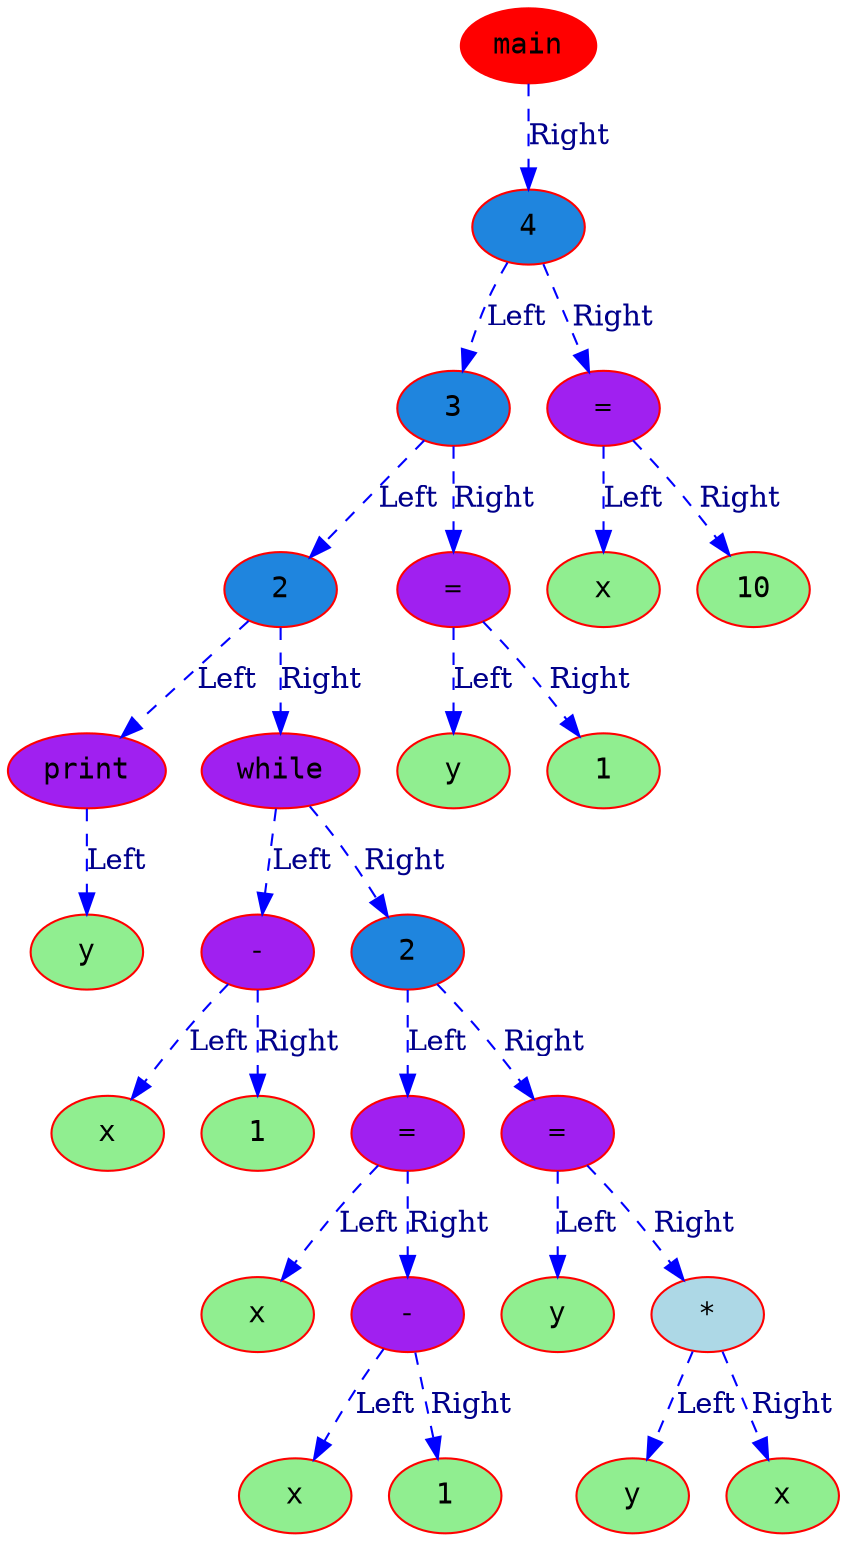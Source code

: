 digraph PL_TREE {
node [color = Red, fontname = Courier, style = filled, shape=ellipse, fillcolor = purple]
edge [color = Blue, style=dashed]
"00C3F500" [label = "y",style = filled, fillcolor = lightgreen] 
"00C3F640" -> "00C3F500" [label="Left", fontcolor=darkblue]
"00C3F640" [label = "print",style = filled, fillcolor = purple] 
"00C3F080" -> "00C3F640" [label="Left", fontcolor=darkblue]
"00C3F280" [label = "x",style = filled, fillcolor = lightgreen] 
"00C3F780" -> "00C3F280" [label="Left", fontcolor=darkblue]
"00C3F6C0" [label = "1",style = filled, fillcolor = lightgreen] 
"00C3F780" -> "00C3F6C0" [label="Right", fontcolor=darkblue]
"00C3F780" [label = "-",style = filled, fillcolor = purple] 
"00C3F740" -> "00C3F780" [label="Left", fontcolor=darkblue]
"00C3F3C0" [label = "x",style = filled, fillcolor = lightgreen] 
"00C3F600" -> "00C3F3C0" [label="Left", fontcolor=darkblue]
"00C3F680" [label = "x",style = filled, fillcolor = lightgreen] 
"00C3F140" -> "00C3F680" [label="Left", fontcolor=darkblue]
"00C3F4C0" [label = "1",style = filled, fillcolor = lightgreen] 
"00C3F140" -> "00C3F4C0" [label="Right", fontcolor=darkblue]
"00C3F140" [label = "-",style = filled, fillcolor = purple] 
"00C3F600" -> "00C3F140" [label="Right", fontcolor=darkblue]
"00C3F600" [label = "=",style = filled, fillcolor = purple] 
"00C3F340" -> "00C3F600" [label="Left", fontcolor=darkblue]
"00C3F2C0" [label = "y",style = filled, fillcolor = lightgreen] 
"00C3F380" -> "00C3F2C0" [label="Left", fontcolor=darkblue]
"00C3F100" [label = "y",style = filled, fillcolor = lightgreen] 
"00C3F7C0" -> "00C3F100" [label="Left", fontcolor=darkblue]
"00C3F480" [label = "x",style = filled, fillcolor = lightgreen] 
"00C3F7C0" -> "00C3F480" [label="Right", fontcolor=darkblue]
"00C3F7C0" [label = "*",style = filled, fillcolor = lightblue] 
"00C3F380" -> "00C3F7C0" [label="Right", fontcolor=darkblue]
"00C3F380" [label = "=",style = filled, fillcolor = purple] 
"00C3F340" -> "00C3F380" [label="Right", fontcolor=darkblue]
"00C3F340" [label = "2",style = filled, fillcolor = "#1F85DE"] 
"00C3F740" -> "00C3F340" [label="Right", fontcolor=darkblue]
"00C3F740" [label = "while",style = filled, fillcolor = purple] 
"00C3F080" -> "00C3F740" [label="Right", fontcolor=darkblue]
"00C3F080" [label = "2",style = filled, fillcolor = "#1F85DE"] 
"00C3F440" -> "00C3F080" [label="Left", fontcolor=darkblue]
"00C3D5D0" [label = "y",style = filled, fillcolor = lightgreen] 
"00C3D690" -> "00C3D5D0" [label="Left", fontcolor=darkblue]
"00C3D610" [label = "1",style = filled, fillcolor = lightgreen] 
"00C3D690" -> "00C3D610" [label="Right", fontcolor=darkblue]
"00C3D690" [label = "=",style = filled, fillcolor = purple] 
"00C3F440" -> "00C3D690" [label="Right", fontcolor=darkblue]
"00C3F440" [label = "3",style = filled, fillcolor = "#1F85DE"] 
"00C3F240" -> "00C3F440" [label="Left", fontcolor=darkblue]
"00C3D4D0" [label = "x",style = filled, fillcolor = lightgreen] 
"00C3D590" -> "00C3D4D0" [label="Left", fontcolor=darkblue]
"00C3D510" [label = "10",style = filled, fillcolor = lightgreen] 
"00C3D590" -> "00C3D510" [label="Right", fontcolor=darkblue]
"00C3D590" [label = "=",style = filled, fillcolor = purple] 
"00C3F240" -> "00C3D590" [label="Right", fontcolor=darkblue]
"00C3F240" [label = "4",style = filled, fillcolor = "#1F85DE"] 
"00C3F540" -> "00C3F240" [label="Right", fontcolor=darkblue]
"00C3F540" [label = "main",style = filled, fillcolor = red] 
}

